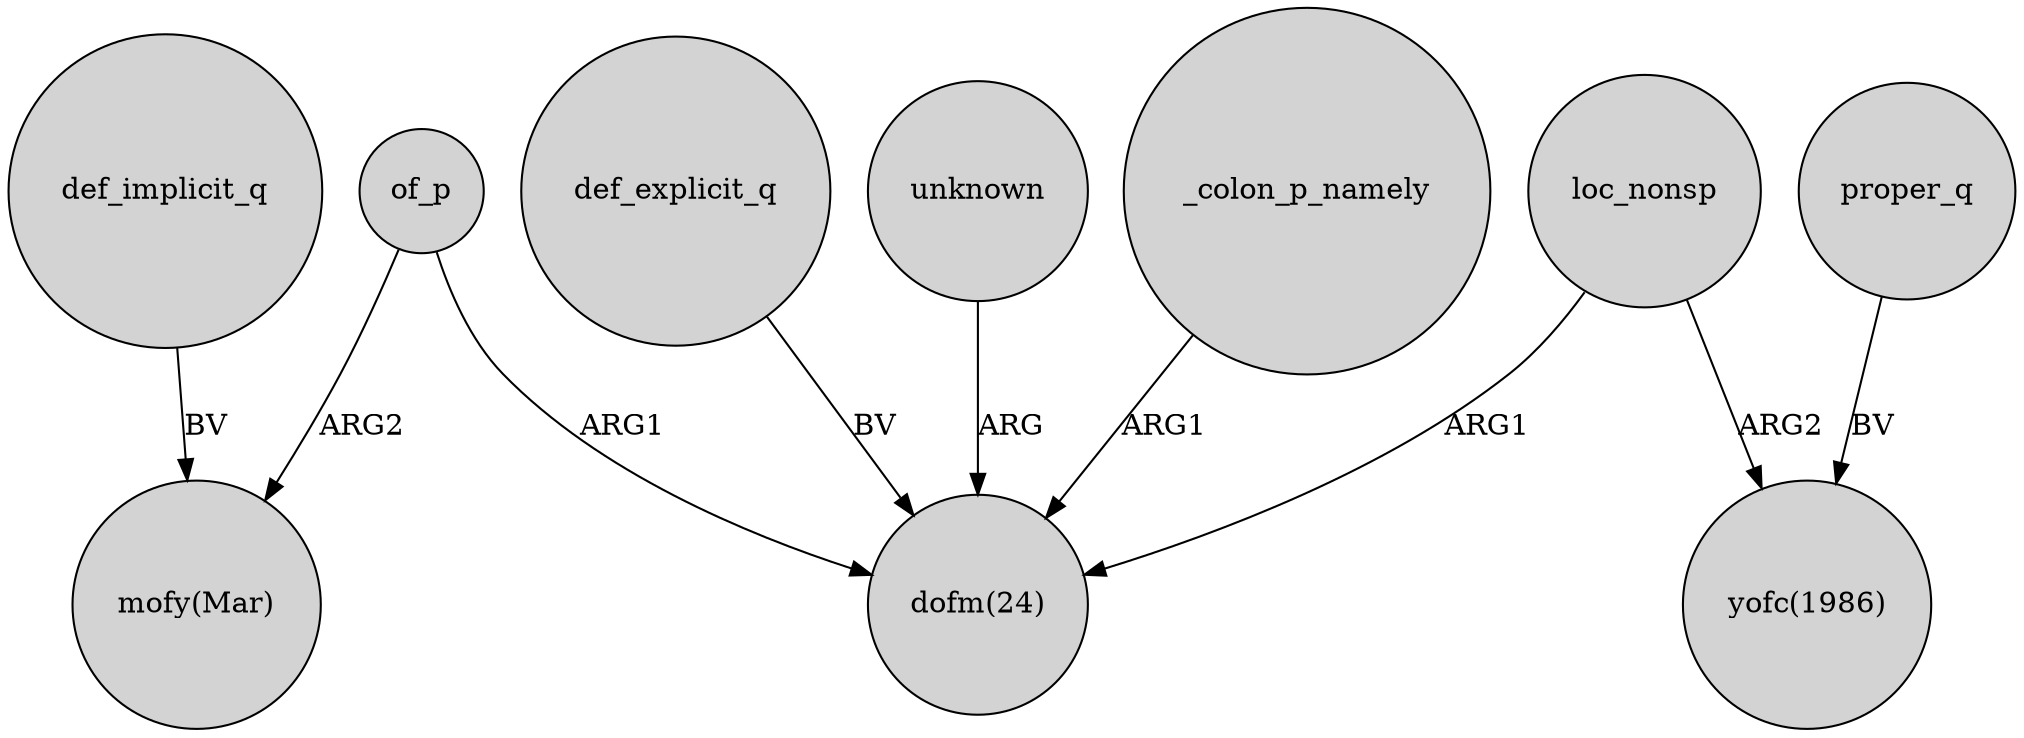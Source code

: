 digraph {
	node [shape=circle style=filled]
	of_p -> "mofy(Mar)" [label=ARG2]
	_colon_p_namely -> "dofm(24)" [label=ARG1]
	loc_nonsp -> "yofc(1986)" [label=ARG2]
	def_implicit_q -> "mofy(Mar)" [label=BV]
	def_explicit_q -> "dofm(24)" [label=BV]
	loc_nonsp -> "dofm(24)" [label=ARG1]
	proper_q -> "yofc(1986)" [label=BV]
	of_p -> "dofm(24)" [label=ARG1]
	unknown -> "dofm(24)" [label=ARG]
}
